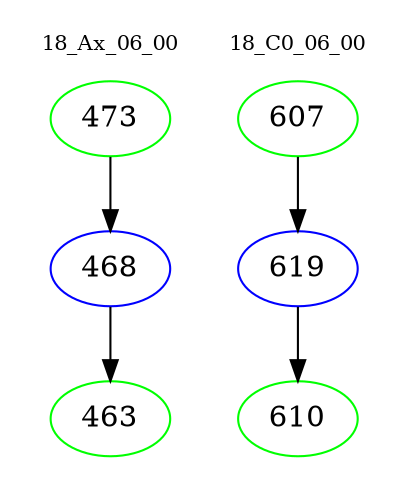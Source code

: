 digraph{
subgraph cluster_0 {
color = white
label = "18_Ax_06_00";
fontsize=10;
T0_473 [label="473", color="green"]
T0_473 -> T0_468 [color="black"]
T0_468 [label="468", color="blue"]
T0_468 -> T0_463 [color="black"]
T0_463 [label="463", color="green"]
}
subgraph cluster_1 {
color = white
label = "18_C0_06_00";
fontsize=10;
T1_607 [label="607", color="green"]
T1_607 -> T1_619 [color="black"]
T1_619 [label="619", color="blue"]
T1_619 -> T1_610 [color="black"]
T1_610 [label="610", color="green"]
}
}
